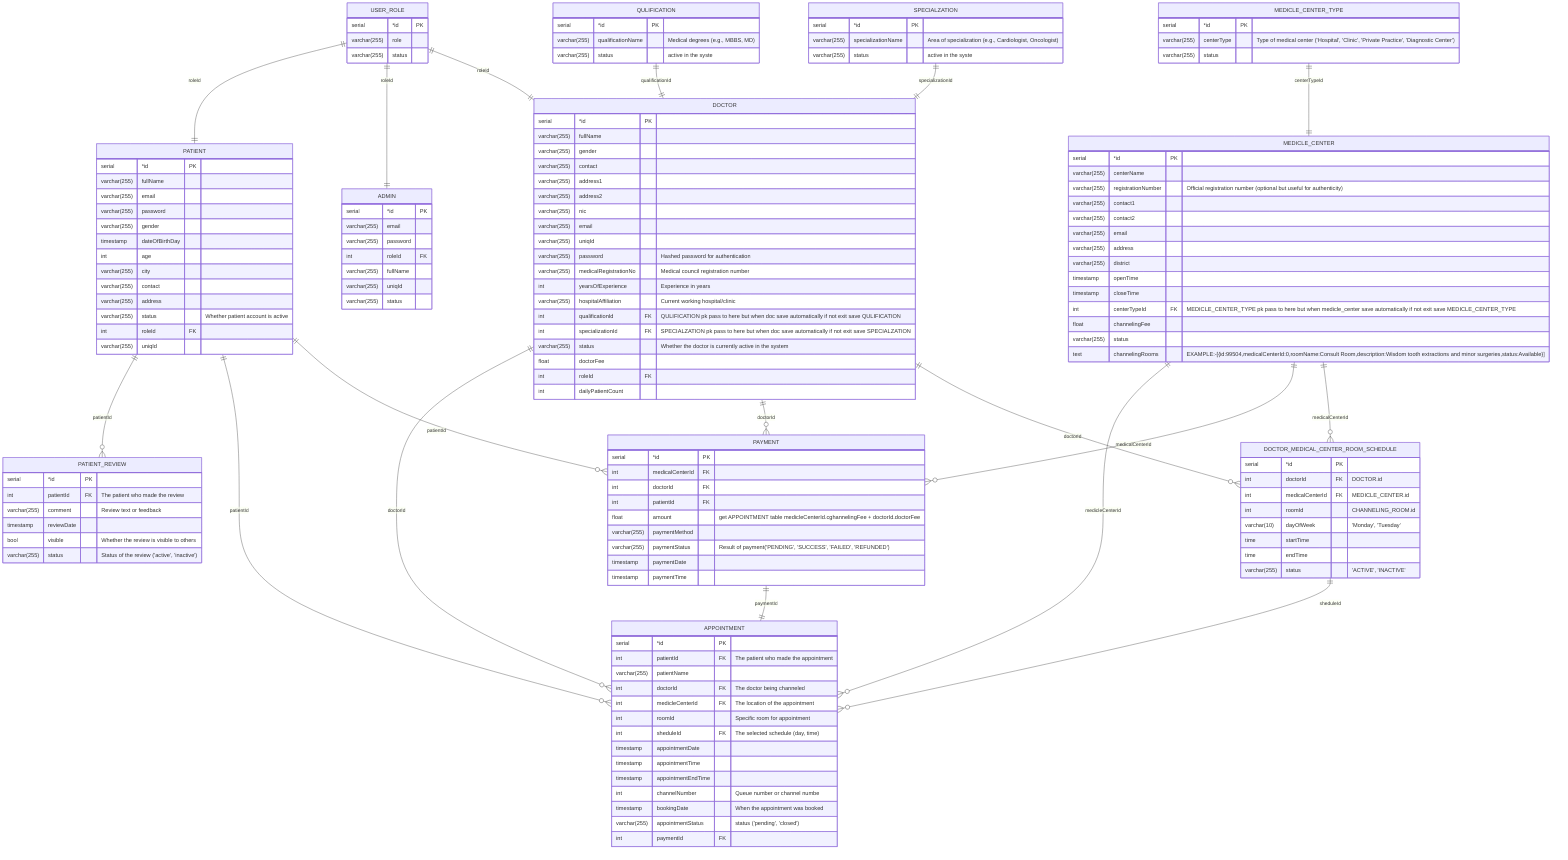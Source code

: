 erDiagram


    USER_ROLE ||--|| DOCTOR:roleId
    USER_ROLE ||--|| ADMIN:roleId
    USER_ROLE ||--|| PATIENT:roleId

    SPECIALZATION ||--|| DOCTOR:specializationId
    QULIFICATION ||--|| DOCTOR:qualificationId

    MEDICLE_CENTER_TYPE ||--|| MEDICLE_CENTER:centerTypeId

    MEDICLE_CENTER ||--o{ DOCTOR_MEDICAL_CENTER_ROOM_SCHEDULE :medicalCenterId
    DOCTOR ||--o{ DOCTOR_MEDICAL_CENTER_ROOM_SCHEDULE :doctorId


    MEDICLE_CENTER ||--o{ PAYMENT :medicalCenterId
    DOCTOR ||--o{ PAYMENT:doctorId
    PATIENT ||--o{ PAYMENT:patientId

    PAYMENT||--|| APPOINTMENT:paymentId

    MEDICLE_CENTER||--o{ APPOINTMENT:medicleCenterId
    DOCTOR ||--o{ APPOINTMENT:doctorId
    PATIENT ||--o{ APPOINTMENT:patientId
    DOCTOR_MEDICAL_CENTER_ROOM_SCHEDULE ||--o{ APPOINTMENT:sheduleId

    PATIENT ||--o{ PATIENT_REVIEW:patientId


    USER_ROLE{
        serial  *id PK
        varchar(255) role
        varchar(255) status
    }

    ADMIN{
        serial  *id PK
        varchar(255) email
        varchar(255) password
        int roleId FK
        varchar(255) fullName
        varchar(255) uniqId
        varchar(255) status
    }


    DOCTOR{
        serial  *id PK
        varchar(255) fullName
        varchar(255) gender
        varchar(255) contact
        varchar(255) address1
        varchar(255) address2
        varchar(255) nic
        varchar(255) email
        varchar(255) uniqId
        varchar(255) password "Hashed password for authentication"
        varchar(255) medicalRegistrationNo "Medical council registration number"
        int yearsOfExperience "Experience in years"
        varchar(255) hospitalAffiliation "Current working hospital/clinic"
        int qualificationId FK  "QULIFICATION pk pass to here but when doc save automatically if not exit save QULIFICATION"
        int specializationId FK "SPECIALZATION pk pass to here but when doc save automatically if not exit save SPECIALZATION"
        varchar(255) status "Whether the doctor is currently active in the system"
        float doctorFee
        int roleId FK
        int dailyPatientCount
    }

    SPECIALZATION{
        serial  *id PK
        varchar(255) specializationName "Area of specialization (e.g., Cardiologist, Oncologist)"
        varchar(255) status "active in the syste"
    }

    QULIFICATION{
        serial  *id PK
        varchar(255) qualificationName "Medical degrees (e.g., MBBS, MD)"
        varchar(255) status "active in the syste"
    }

    PATIENT{
        serial  *id PK
        varchar(255) fullName
        varchar(255) email
        varchar(255) password
        varchar(255) gender
        timestamp dateOfBirthDay
        int age
        varchar(255) city
        varchar(255) contact
        varchar(255) address
        varchar(255) status "Whether patient account is active"
        int roleId FK
        varchar(255) uniqId
    }

    MEDICLE_CENTER{
        serial  *id PK
        varchar(255) centerName
        varchar(255) registrationNumber "Official registration number (optional but useful for authenticity)"
        varchar(255) contact1
        varchar(255) contact2
        varchar(255) email
        varchar(255) address
        varchar(255) district
        timestamp openTime
        timestamp closeTime
        int centerTypeId FK "MEDICLE_CENTER_TYPE pk pass to here but when medicle_center save automatically if not exit save MEDICLE_CENTER_TYPE"
        float channelingFee
        varchar(255) status
        text channelingRooms "EXAMPLE:-[{id:99504,medicalCenterId:0,roomName:Consult Room,description:Wisdom tooth extractions and minor surgeries,status:Available}]"
    }

    MEDICLE_CENTER_TYPE{
        serial  *id PK
        varchar(255) centerType "Type of medical center ('Hospital', 'Clinic', 'Private Practice', 'Diagnostic Center')"
        varchar(255) status
    }

    DOCTOR_MEDICAL_CENTER_ROOM_SCHEDULE{
        serial *id PK
        int doctorId FK  "DOCTOR.id"
        int medicalCenterId FK "MEDICLE_CENTER.id"
        int roomId  " CHANNELING_ROOM.id"
        varchar(10) dayOfWeek  " 'Monday', 'Tuesday'"
        time startTime
        time endTime
        varchar(255) status "'ACTIVE', 'INACTIVE'"
    }



    APPOINTMENT {
        serial *id PK
        int  patientId FK "The patient who made the appointment"
        varchar(255) patientName
        int doctorId FK "The doctor being channeled"
        int medicleCenterId FK "The location of the appointment"
        int roomId  "Specific room for appointment"
        int sheduleId FK  "The selected schedule (day, time)"
        timestamp appointmentDate
        timestamp appointmentTime
        timestamp appointmentEndTime
        int channelNumber "Queue number or channel numbe"
        timestamp bookingDate "When the appointment was booked"
        varchar(255) appointmentStatus " status ('pending', 'closed')"
        int paymentId FK
    }

    PAYMENT{
        serial *id PK
        int medicalCenterId FK
        int doctorId FK
        int patientId FK
        float amount "get APPOINTMENT table  medicleCenterId.cghannelingFee + doctorId.doctorFee"
        varchar(255) paymentMethod
        varchar(255) paymentStatus "Result of payment('PENDING', 'SUCCESS', 'FAILED', 'REFUNDED')"
        timestamp paymentDate
        timestamp paymentTime

    }
    PATIENT_REVIEW{
        serial *id PK
        int patientId FK "The patient who made the review"
        varchar(255) comment "Review text or feedback"
        timestamp reviewDate
        bool visible "Whether the review is visible to others"
        varchar(255) status "Status of the review ('active', 'inactive')"

 }
